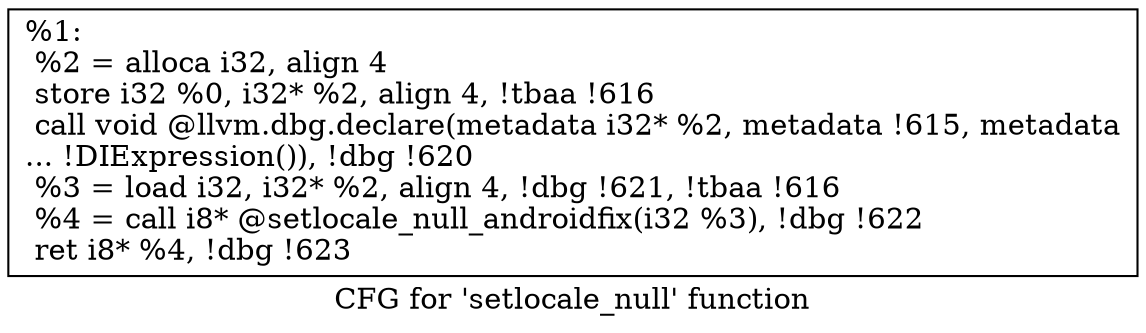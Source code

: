 digraph "CFG for 'setlocale_null' function" {
	label="CFG for 'setlocale_null' function";

	Node0x14e6450 [shape=record,label="{%1:\l  %2 = alloca i32, align 4\l  store i32 %0, i32* %2, align 4, !tbaa !616\l  call void @llvm.dbg.declare(metadata i32* %2, metadata !615, metadata\l... !DIExpression()), !dbg !620\l  %3 = load i32, i32* %2, align 4, !dbg !621, !tbaa !616\l  %4 = call i8* @setlocale_null_androidfix(i32 %3), !dbg !622\l  ret i8* %4, !dbg !623\l}"];
}
